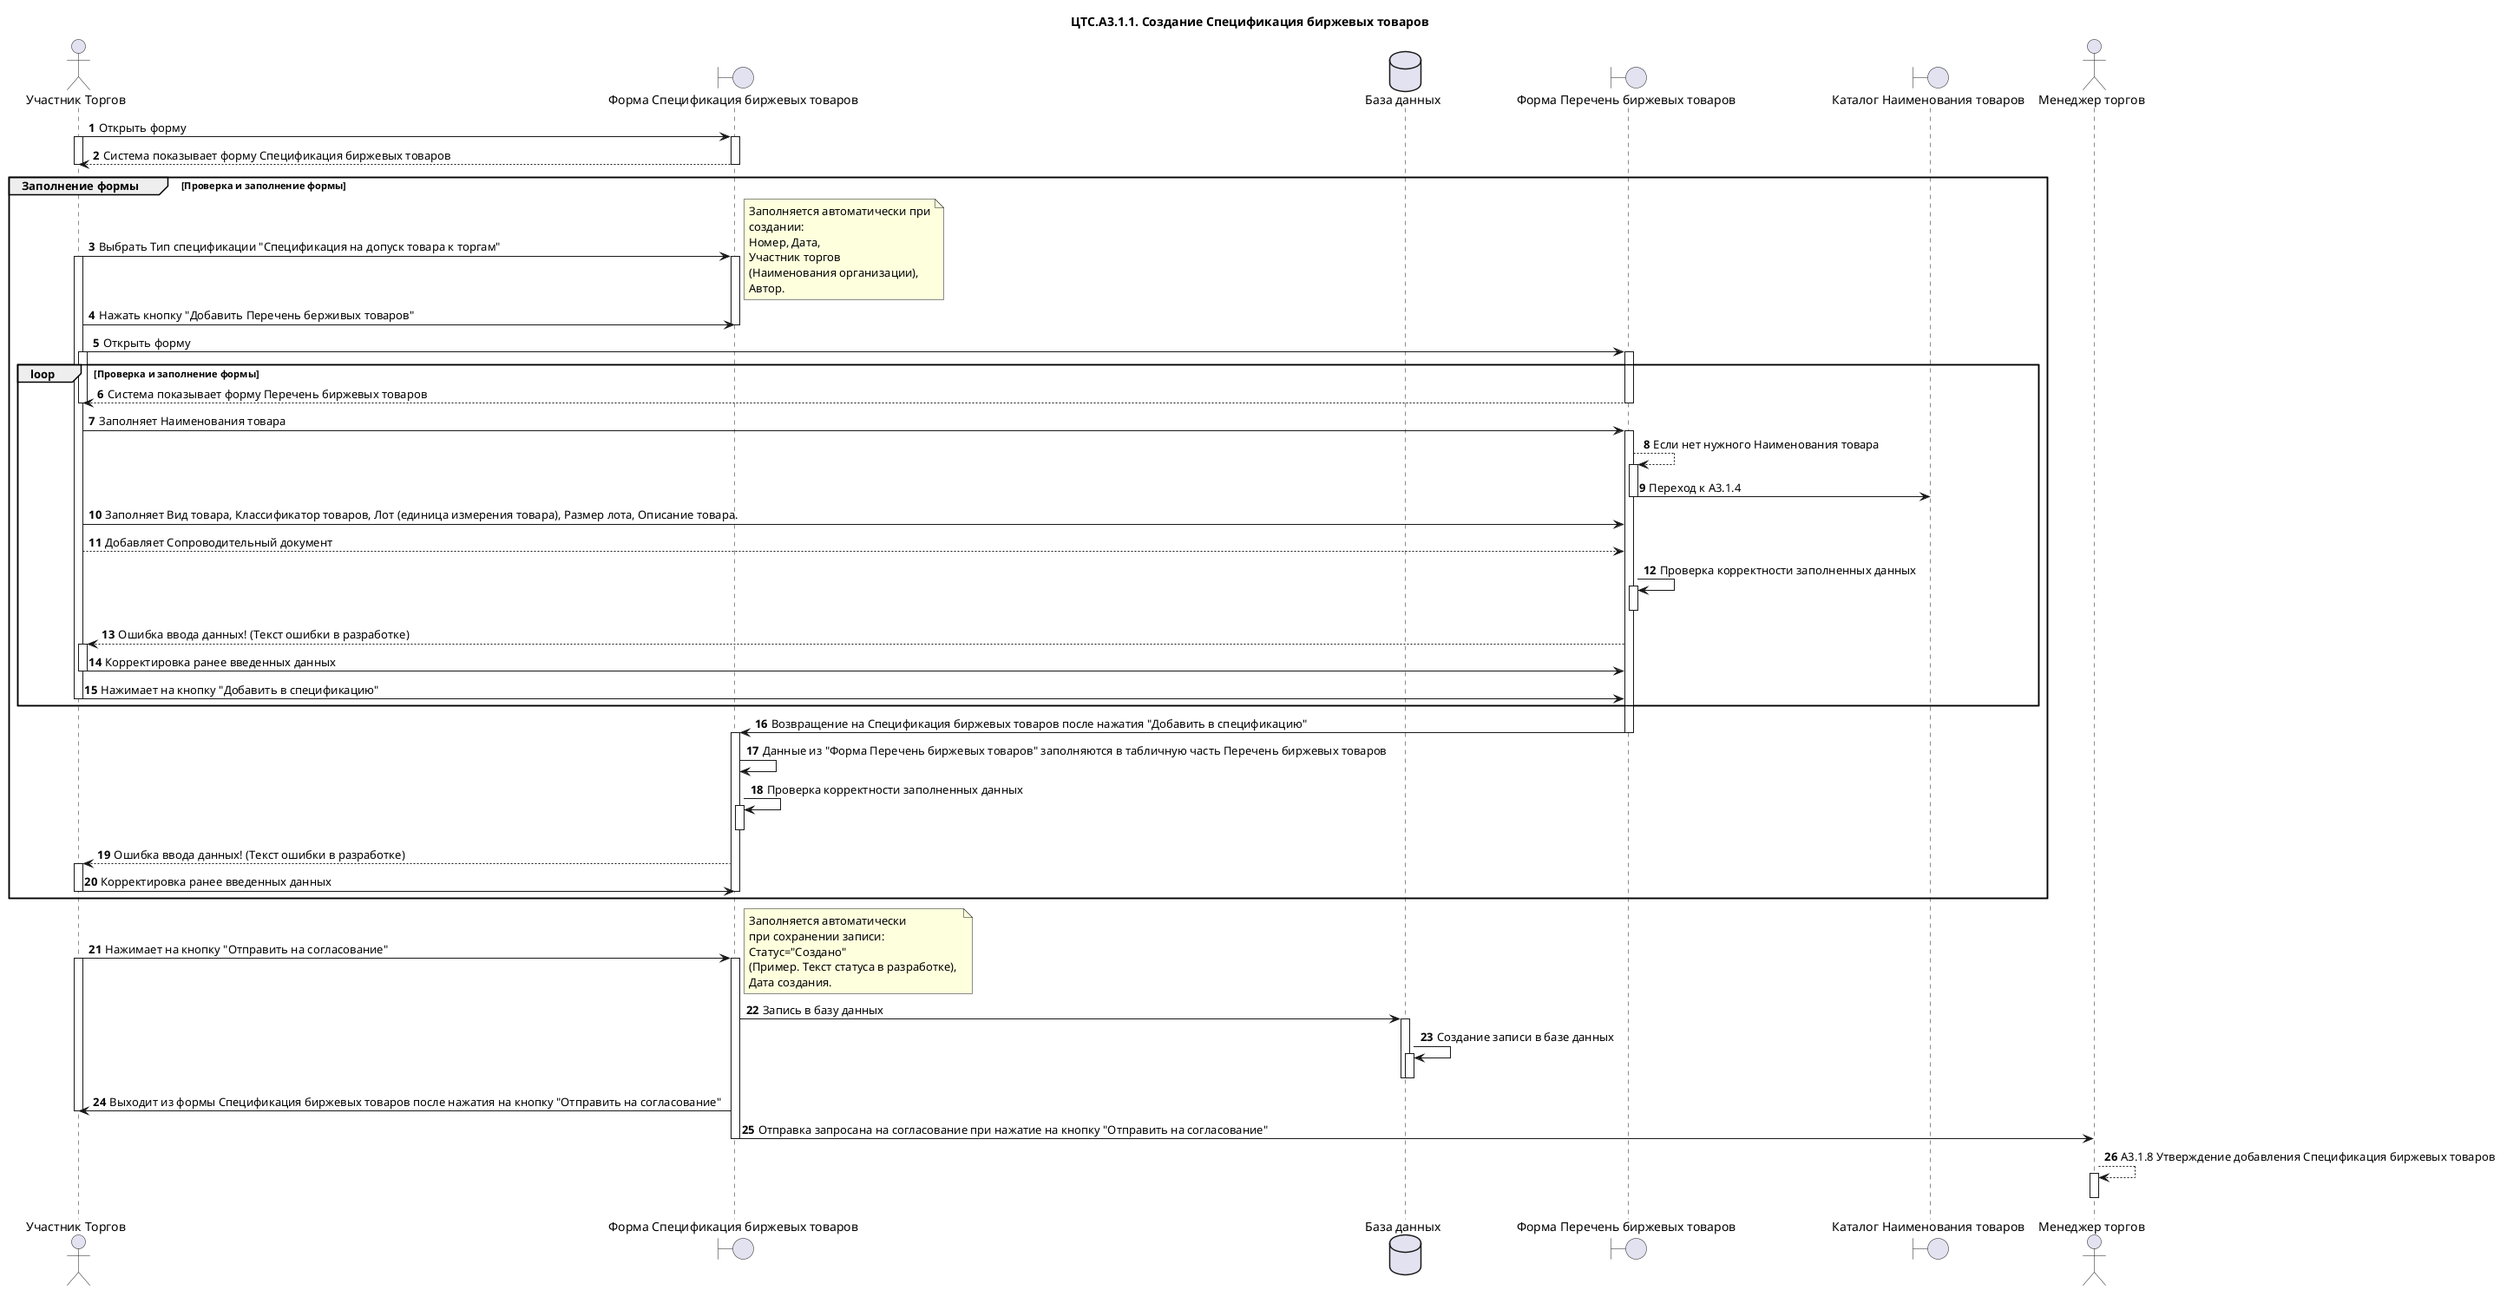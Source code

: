 @startuml "ЦТС.А3.1 Допуск товара к торгам"
title "ЦТС.А3.1.1. Создание Спецификация биржевых товаров"
actor "Участник Торгов" as User
boundary "Форма Спецификация биржевых товаров" as SpecificationForm
database "База данных" as Database
boundary "Форма Перечень биржевых товаров" as SpecificationCommoditiesForm
boundary "Каталог Наименования товаров" as CommoditiesForm
actor "Менеджер торгов" as UserCTS

autonumber
User -> SpecificationForm: Открыть форму
activate User
activate SpecificationForm

SpecificationForm-->User: Система показывает форму Спецификация биржевых товаров
deactivate User
deactivate SpecificationForm

group Заполнение формы [Проверка и заполнение формы]

User -> SpecificationForm: Выбрать Тип спецификации "Спецификация на допуск товара к торгам"
note right
    Заполняется автоматически при
    создании: 
    Номер, Дата, 
    Участник торгов
    (Наименования организации), 
    Автор.
 end note
activate User
activate SpecificationForm


User -> SpecificationForm: Нажать кнопку "Добавить Перечень берживых товаров"
deactivate SpecificationForm
User -> SpecificationCommoditiesForm: Открыть форму
activate User
activate SpecificationCommoditiesForm

loop Проверка и заполнение формы

    SpecificationCommoditiesForm-->User: Система показывает форму Перечень биржевых товаров
    deactivate User
    deactivate SpecificationCommoditiesForm

    User -> SpecificationCommoditiesForm: Заполняет Наименования товара

    activate SpecificationCommoditiesForm
    SpecificationCommoditiesForm --> SpecificationCommoditiesForm: Если нет нужного Наименования товара
    activate SpecificationCommoditiesForm
    SpecificationCommoditiesForm -> CommoditiesForm: Переход к А3.1.4
    deactivate SpecificationCommoditiesForm
    User->SpecificationCommoditiesForm: Заполняет Вид товара, Классификатор товаров, Лот (единица измерения товара), Размер лота, Описание товара.
    User-->SpecificationCommoditiesForm: Добавляет Cопроводительный документ
    SpecificationCommoditiesForm -> SpecificationCommoditiesForm: Проверка корректности заполненных данных 
    activate SpecificationCommoditiesForm
    deactivate SpecificationCommoditiesForm
    SpecificationCommoditiesForm --> User: Ошибка ввода данных! (Текст ошибки в разработке) 
    deactivate SpecificationForm
    activate User
    User->SpecificationCommoditiesForm: Корректировка ранее введенных данных
    deactivate User
    
    User -> SpecificationCommoditiesForm: Нажимает на кнопку "Добавить в спецификацию"
    deactivate User
    
    end


SpecificationCommoditiesForm -> SpecificationForm: Возвращение на Спецификация биржевых товаров после нажатия "Добавить в спецификацию"
deactivate SpecificationCommoditiesForm
activate SpecificationForm
SpecificationForm -> SpecificationForm: Данные из "Форма Перечень биржевых товаров" заполняются в табличную часть Перечень биржевых товаров


SpecificationForm -> SpecificationForm: Проверка корректности заполненных данных 
activate SpecificationForm
deactivate SpecificationForm
deactivate User

SpecificationForm --> User: Ошибка ввода данных! (Текст ошибки в разработке) 
activate User

User->SpecificationForm: Корректировка ранее введенных данных
deactivate User
deactivate SpecificationForm
end

User -> SpecificationForm: Нажимает на кнопку "Отправить на согласование"
activate SpecificationForm
activate User
note right
    Заполняется автоматически 
    при сохранении записи: 
    Статус="Создано"
    (Пример. Текст статуса в разработке), 
    Дата создания.
end note
SpecificationForm->Database: Запись в базу данных


activate Database
Database->Database: Создание записи в базе данных
activate Database
deactivate Database
deactivate Database
SpecificationForm->User: Выходит из формы Спецификация биржевых товаров после нажатия на кнопку "Отправить на согласование"

deactivate User

SpecificationForm->UserCTS: Отправка запросана на согласование при нажатие на кнопку "Отправить на согласование"
deactivate SpecificationForm
UserCTS-->UserCTS: А3.1.8 Утверждение добавления Спецификация биржевых товаров
activate UserCTS
deactivate UserCTS
@enduml